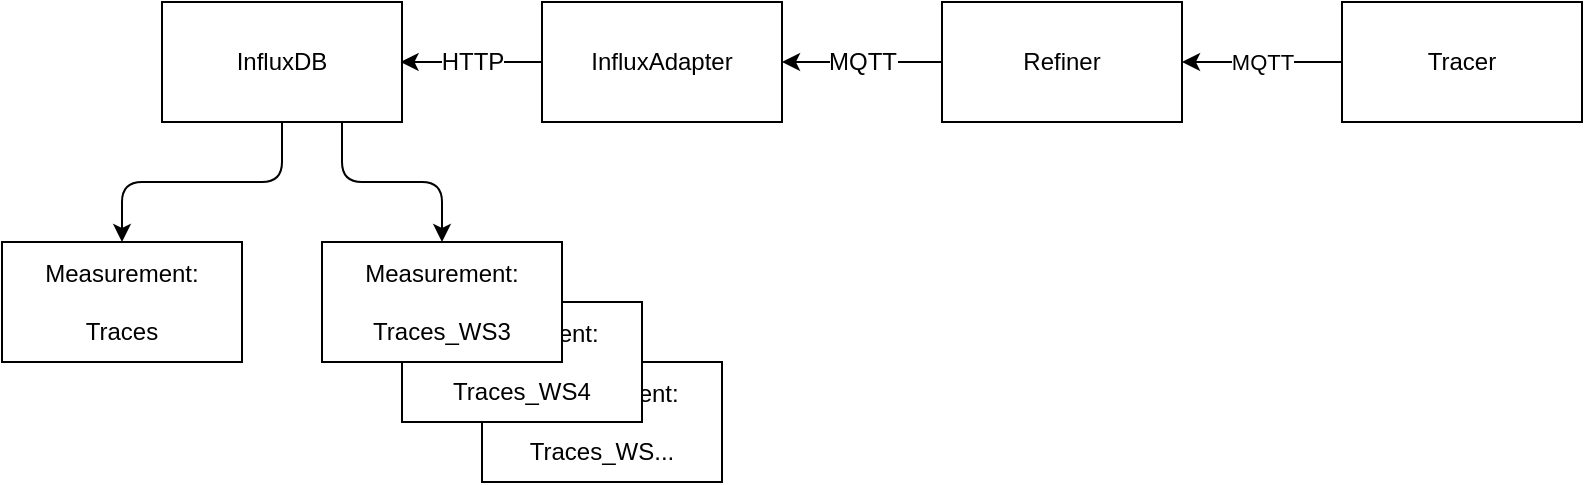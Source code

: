 <mxfile version="10.7.7" type="device"><diagram id="Z6F2M0rAdedcpKo6y86n" name="Page-1"><mxGraphModel dx="1435" dy="794" grid="1" gridSize="10" guides="1" tooltips="1" connect="1" arrows="1" fold="1" page="1" pageScale="1" pageWidth="827" pageHeight="1169" math="0" shadow="0"><root><mxCell id="0"/><mxCell id="1" parent="0"/><mxCell id="7RuEkDyYAx1oLiRPfWmi-5" value="Measurement:&lt;br&gt;&lt;br&gt;&lt;div&gt;Traces_WS...&lt;/div&gt;" style="rounded=0;whiteSpace=wrap;html=1;" vertex="1" parent="1"><mxGeometry x="250" y="220" width="120" height="60" as="geometry"/></mxCell><mxCell id="7RuEkDyYAx1oLiRPfWmi-1" value="&lt;div&gt;InfluxDB&lt;/div&gt;" style="rounded=0;whiteSpace=wrap;html=1;" vertex="1" parent="1"><mxGeometry x="90" y="40" width="120" height="60" as="geometry"/></mxCell><mxCell id="7RuEkDyYAx1oLiRPfWmi-2" value="Measurement:&lt;br&gt;&lt;br&gt;Traces" style="rounded=0;whiteSpace=wrap;html=1;" vertex="1" parent="1"><mxGeometry x="10" y="160" width="120" height="60" as="geometry"/></mxCell><mxCell id="7RuEkDyYAx1oLiRPfWmi-3" value="Measurement:&lt;br&gt;&lt;br&gt;&lt;div&gt;Traces_WS4&lt;/div&gt;" style="rounded=0;whiteSpace=wrap;html=1;" vertex="1" parent="1"><mxGeometry x="210" y="190" width="120" height="60" as="geometry"/></mxCell><mxCell id="7RuEkDyYAx1oLiRPfWmi-4" value="Measurement:&lt;br&gt;&lt;br&gt;&lt;div&gt;Traces_WS3&lt;/div&gt;" style="rounded=0;whiteSpace=wrap;html=1;" vertex="1" parent="1"><mxGeometry x="170" y="160" width="120" height="60" as="geometry"/></mxCell><mxCell id="7RuEkDyYAx1oLiRPfWmi-6" value="" style="endArrow=classic;html=1;exitX=0.5;exitY=1;exitDx=0;exitDy=0;entryX=0.5;entryY=0;entryDx=0;entryDy=0;" edge="1" parent="1" source="7RuEkDyYAx1oLiRPfWmi-1" target="7RuEkDyYAx1oLiRPfWmi-2"><mxGeometry width="50" height="50" relative="1" as="geometry"><mxPoint x="10" y="350" as="sourcePoint"/><mxPoint x="60" y="300" as="targetPoint"/><Array as="points"><mxPoint x="150" y="130"/><mxPoint x="70" y="130"/></Array></mxGeometry></mxCell><mxCell id="7RuEkDyYAx1oLiRPfWmi-7" value="" style="endArrow=classic;html=1;exitX=0.75;exitY=1;exitDx=0;exitDy=0;entryX=0.5;entryY=0;entryDx=0;entryDy=0;" edge="1" parent="1" source="7RuEkDyYAx1oLiRPfWmi-1" target="7RuEkDyYAx1oLiRPfWmi-4"><mxGeometry width="50" height="50" relative="1" as="geometry"><mxPoint x="210" y="100" as="sourcePoint"/><mxPoint x="130" y="160" as="targetPoint"/><Array as="points"><mxPoint x="180" y="130"/><mxPoint x="230" y="130"/></Array></mxGeometry></mxCell><mxCell id="7RuEkDyYAx1oLiRPfWmi-8" value="Tracer" style="rounded=0;whiteSpace=wrap;html=1;" vertex="1" parent="1"><mxGeometry x="680" y="40" width="120" height="60" as="geometry"/></mxCell><mxCell id="7RuEkDyYAx1oLiRPfWmi-9" value="&lt;div&gt;Refiner&lt;/div&gt;" style="rounded=0;whiteSpace=wrap;html=1;" vertex="1" parent="1"><mxGeometry x="480" y="40" width="120" height="60" as="geometry"/></mxCell><mxCell id="7RuEkDyYAx1oLiRPfWmi-10" value="&lt;div&gt;InfluxAdapter&lt;/div&gt;" style="rounded=0;whiteSpace=wrap;html=1;" vertex="1" parent="1"><mxGeometry x="280" y="40" width="120" height="60" as="geometry"/></mxCell><mxCell id="7RuEkDyYAx1oLiRPfWmi-11" value="MQTT" style="endArrow=classic;html=1;entryX=1;entryY=0.5;entryDx=0;entryDy=0;" edge="1" parent="1" source="7RuEkDyYAx1oLiRPfWmi-8" target="7RuEkDyYAx1oLiRPfWmi-9"><mxGeometry width="50" height="50" relative="1" as="geometry"><mxPoint x="609.289" y="120" as="sourcePoint"/><mxPoint x="609.289" y="70" as="targetPoint"/></mxGeometry></mxCell><mxCell id="7RuEkDyYAx1oLiRPfWmi-12" value="" style="endArrow=classic;html=1;entryX=1;entryY=0.5;entryDx=0;entryDy=0;" edge="1" parent="1" source="7RuEkDyYAx1oLiRPfWmi-9" target="7RuEkDyYAx1oLiRPfWmi-10"><mxGeometry width="50" height="50" relative="1" as="geometry"><mxPoint x="409.289" y="120" as="sourcePoint"/><mxPoint x="409.289" y="70" as="targetPoint"/></mxGeometry></mxCell><mxCell id="7RuEkDyYAx1oLiRPfWmi-13" value="MQTT" style="text;html=1;resizable=0;points=[];align=center;verticalAlign=middle;labelBackgroundColor=#ffffff;" vertex="1" connectable="0" parent="7RuEkDyYAx1oLiRPfWmi-12"><mxGeometry x="-0.275" relative="1" as="geometry"><mxPoint x="-11" as="offset"/></mxGeometry></mxCell><mxCell id="7RuEkDyYAx1oLiRPfWmi-14" value="" style="endArrow=classic;html=1;" edge="1" parent="1" source="7RuEkDyYAx1oLiRPfWmi-10"><mxGeometry width="50" height="50" relative="1" as="geometry"><mxPoint x="209.289" y="120" as="sourcePoint"/><mxPoint x="209.289" y="70" as="targetPoint"/></mxGeometry></mxCell><mxCell id="7RuEkDyYAx1oLiRPfWmi-15" value="HTTP" style="text;html=1;resizable=0;points=[];align=center;verticalAlign=middle;labelBackgroundColor=#ffffff;" vertex="1" connectable="0" parent="7RuEkDyYAx1oLiRPfWmi-14"><mxGeometry x="-0.265" y="3" relative="1" as="geometry"><mxPoint x="-9" y="-3" as="offset"/></mxGeometry></mxCell></root></mxGraphModel></diagram></mxfile>